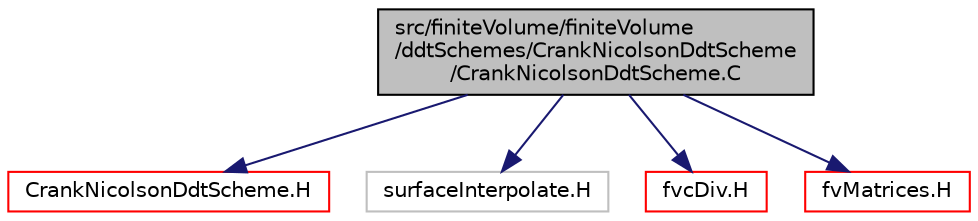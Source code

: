 digraph "src/finiteVolume/finiteVolume/ddtSchemes/CrankNicolsonDdtScheme/CrankNicolsonDdtScheme.C"
{
  bgcolor="transparent";
  edge [fontname="Helvetica",fontsize="10",labelfontname="Helvetica",labelfontsize="10"];
  node [fontname="Helvetica",fontsize="10",shape=record];
  Node0 [label="src/finiteVolume/finiteVolume\l/ddtSchemes/CrankNicolsonDdtScheme\l/CrankNicolsonDdtScheme.C",height=0.2,width=0.4,color="black", fillcolor="grey75", style="filled", fontcolor="black"];
  Node0 -> Node1 [color="midnightblue",fontsize="10",style="solid",fontname="Helvetica"];
  Node1 [label="CrankNicolsonDdtScheme.H",height=0.2,width=0.4,color="red",URL="$a03014.html"];
  Node0 -> Node142 [color="midnightblue",fontsize="10",style="solid",fontname="Helvetica"];
  Node142 [label="surfaceInterpolate.H",height=0.2,width=0.4,color="grey75"];
  Node0 -> Node143 [color="midnightblue",fontsize="10",style="solid",fontname="Helvetica"];
  Node143 [label="fvcDiv.H",height=0.2,width=0.4,color="red",URL="$a03134.html",tooltip="Calculate the divergence of the given field. "];
  Node0 -> Node144 [color="midnightblue",fontsize="10",style="solid",fontname="Helvetica"];
  Node144 [label="fvMatrices.H",height=0.2,width=0.4,color="red",URL="$a03458.html",tooltip="A special matrix type and solver, designed for finite volume solutions of scalar equations. "];
}
